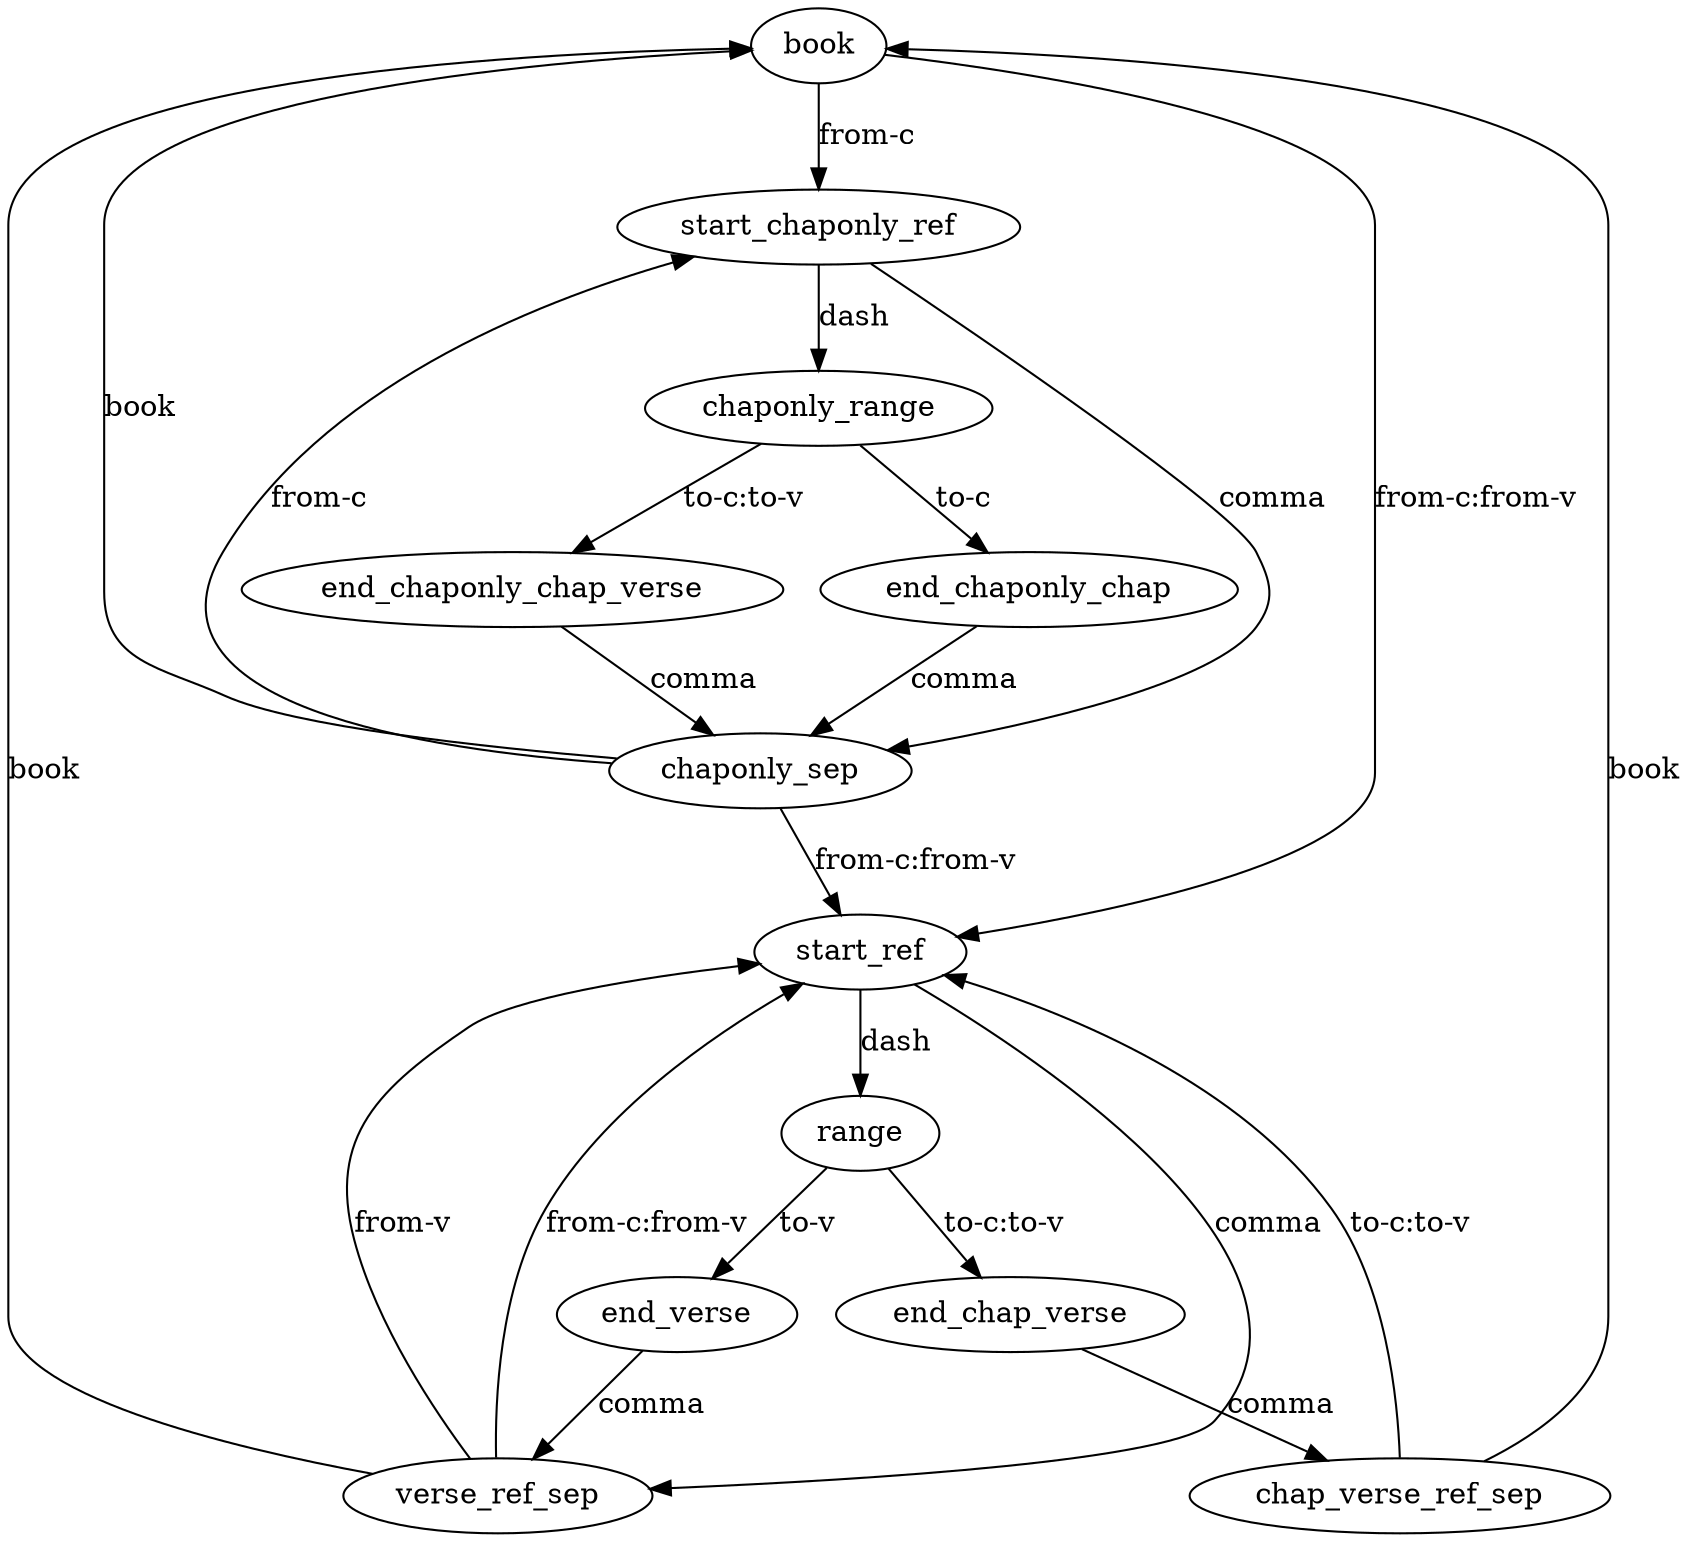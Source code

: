 digraph verse_reference {

book -> start_ref [label="from-c:from-v"];
book -> start_chaponly_ref [label="from-c"];
start_ref -> range [label="dash"];
start_ref -> verse_ref_sep [label="comma"];
range -> end_verse [label="to-v"];
range -> end_chap_verse [label="to-c:to-v"];
end_verse -> verse_ref_sep [label="comma"];
end_chap_verse -> chap_verse_ref_sep [label="comma"];
verse_ref_sep -> start_ref [label="from-v"];
verse_ref_sep -> start_ref [label="from-c:from-v"];
verse_ref_sep -> book [label="book"];
chap_verse_ref_sep -> start_ref [label="to-c:to-v"];
chap_verse_ref_sep -> book [label="book"];

start_chaponly_ref -> chaponly_range [label="dash"];
start_chaponly_ref -> chaponly_sep [label="comma"];
chaponly_range -> end_chaponly_chap [label="to-c"];
chaponly_range -> end_chaponly_chap_verse [label="to-c:to-v"];
end_chaponly_chap -> chaponly_sep [label="comma"];
end_chaponly_chap_verse -> chaponly_sep [label="comma"];
chaponly_sep -> start_chaponly_ref [label="from-c"];
chaponly_sep -> book [label="book"];
chaponly_sep -> start_ref [label="from-c:from-v"];

}
